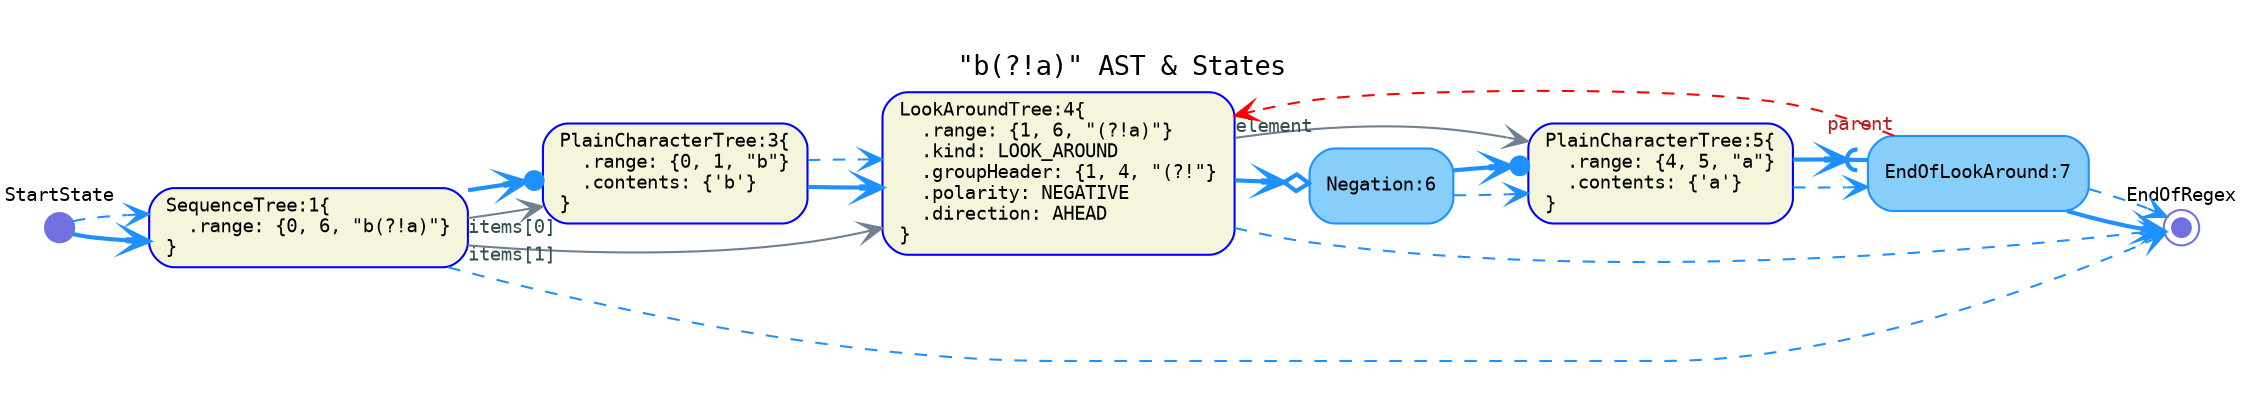 digraph G {
  rankdir=LR;
  graph [fontname="Monospace", fontsize="13", pad="0.3"]
  labelloc="t";
  label="\"b(?!a)\" AST & States";

  // tree-and-state nodes
  node [fontname="Monospace", fontsize= "9", shape="box", style="rounded,filled", color="Blue", fillcolor="Beige", fixedsize="false", width="0.75"]
  1[ label="SequenceTree:1\{\l  .range: \{0, 6, \"b(?!a)\"\}\l\}\l" ]
  3[ label="PlainCharacterTree:3\{\l  .range: \{0, 1, \"b\"\}\l  .contents: \{'b'\}\l\}\l" ]
  4[ label="LookAroundTree:4\{\l  .range: \{1, 6, \"(?!a)\"\}\l  .kind: LOOK_AROUND\l  .groupHeader: \{1, 4, \"(?!\"\}\l  .polarity: NEGATIVE\l  .direction: AHEAD\l\}\l" ]
  5[ label="PlainCharacterTree:5\{\l  .range: \{4, 5, \"a\"\}\l  .contents: \{'a'\}\l\}\l" ]

  // start nodes
  node [fontname="Monospace", fontsize= "9", shape="circle", style="rounded,filled", color="#7070E0", fillcolor="#7070E0", fixedsize="true", width="0.20"]
  StartState[ label="StartState\l\l\l\l" ]

  // end nodes
  node [fontname="Monospace", fontsize= "9", shape="doublecircle", style="rounded,filled", color="#7070E0", fillcolor="#7070E0", fixedsize="true", width="0.12"]
  EndOfRegex[ label="EndOfRegex\l\l\l\l" ]

  // state nodes
  node [fontname="Monospace", fontsize= "9", shape="box", style="rounded,filled", color="DodgerBlue", fillcolor="LightSkyBlue", fixedsize="false", width="0.75"]
  6[ label="Negation:6\l" ]
  7[ label="EndOfLookAround:7\l" ]

  // default edges
  edge [fontname="Monospace", fontsize="9", style="solid", color="SlateGray", fontcolor="DarkSlateGray", arrowhead="vee", arrowtail="none", dir="both"]
  1 -> 3 [ label="",  taillabel="items[0]" ]
  4 -> 5 [ label="",  taillabel="element" ]
  1 -> 4 [ label="",  taillabel="items[1]" ]

  // epsilon-successor edges
  edge [fontname="Monospace", fontsize="9", style="bold", color="DodgerBlue", fontcolor="MediumBlue", arrowhead="vee", arrowtail="none", dir="both"]
  StartState -> 1 [ label="",  taillabel="" ]
  3 -> 4 [ label="",  taillabel="" ]
  7 -> EndOfRegex [ label="",  taillabel="" ]

  // continuation edges
  edge [fontname="Monospace", fontsize="9", style="dashed", color="DodgerBlue", fontcolor="MediumBlue", arrowhead="vee", arrowtail="none", dir="both"]
  StartState -> 1 [ label="",  taillabel="" ]
  1 -> EndOfRegex [ label="",  taillabel="" ]
  3 -> 4 [ label="",  taillabel="" ]
  4 -> EndOfRegex [ label="",  taillabel="" ]
  6 -> 5 [ label="",  taillabel="" ]
  5 -> 7 [ label="",  taillabel="" ]
  7 -> EndOfRegex [ label="",  taillabel="" ]

  // character-successor edges
  edge [fontname="Monospace", fontsize="9", style="bold", color="DodgerBlue", fontcolor="MediumBlue", arrowhead="dotvee", arrowtail="none", dir="both"]
  1 -> 3 [ label="",  taillabel="" ]
  6 -> 5 [ label="",  taillabel="" ]

  // negation-successor edges
  edge [fontname="Monospace", fontsize="9", style="bold", color="DodgerBlue", fontcolor="MediumBlue", arrowhead="odiamondvee", arrowtail="none", dir="both"]
  4 -> 6 [ label="",  taillabel="" ]

  // backtracking-successor edges
  edge [fontname="Monospace", fontsize="9", style="bold", color="DodgerBlue", fontcolor="MediumBlue", arrowhead="icurvevee", arrowtail="none", dir="both"]
  5 -> 7 [ label="",  taillabel="" ]

  // reference edges
  edge [fontname="Monospace", fontsize="9", style="dashed", color="Red", fontcolor="Firebrick", arrowhead="vee", arrowtail="none", dir="both"]
  7 -> 4 [ label="",  taillabel="parent" ]
}

